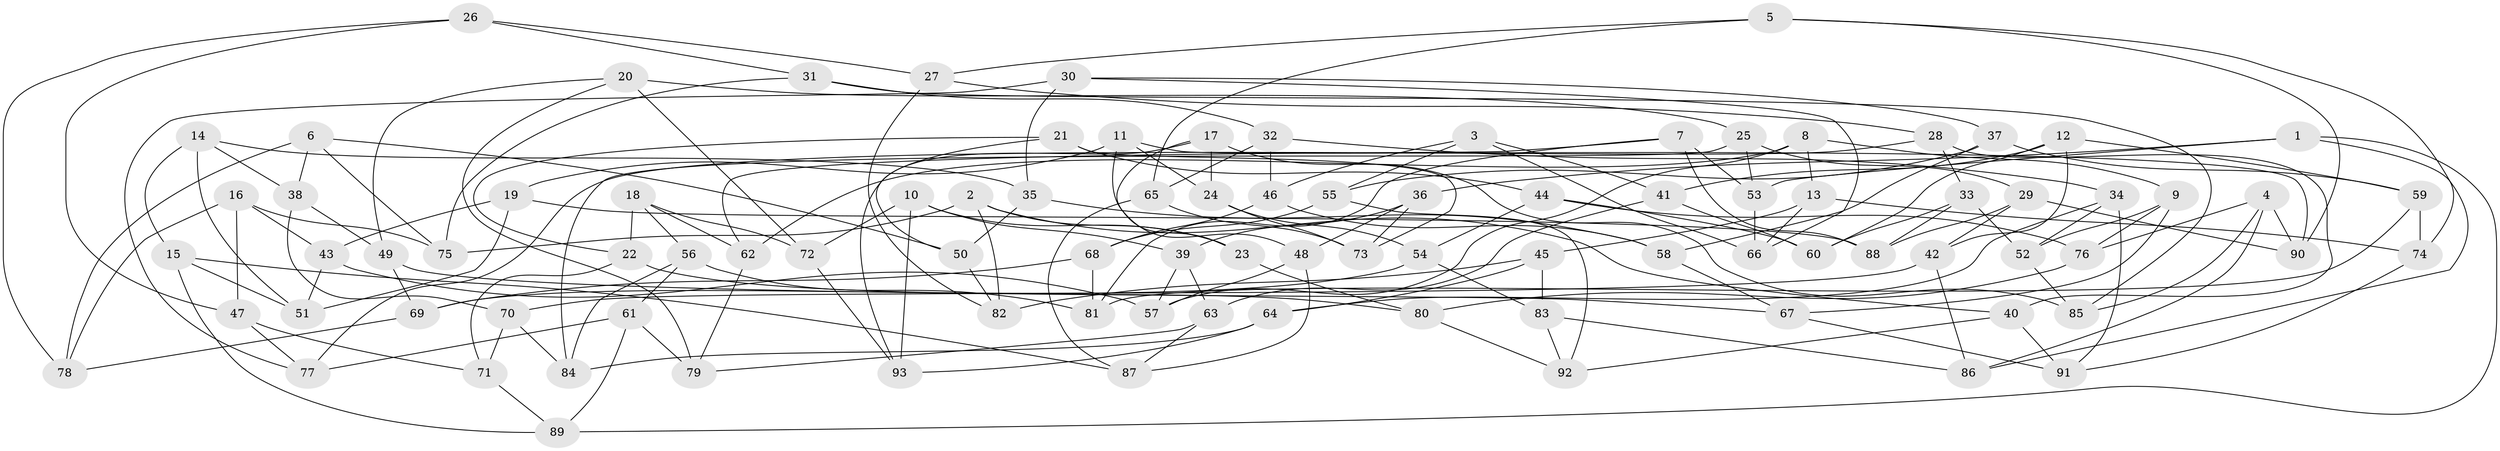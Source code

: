 // coarse degree distribution, {6: 0.5789473684210527, 4: 0.3508771929824561, 5: 0.05263157894736842, 3: 0.017543859649122806}
// Generated by graph-tools (version 1.1) at 2025/42/03/06/25 10:42:16]
// undirected, 93 vertices, 186 edges
graph export_dot {
graph [start="1"]
  node [color=gray90,style=filled];
  1;
  2;
  3;
  4;
  5;
  6;
  7;
  8;
  9;
  10;
  11;
  12;
  13;
  14;
  15;
  16;
  17;
  18;
  19;
  20;
  21;
  22;
  23;
  24;
  25;
  26;
  27;
  28;
  29;
  30;
  31;
  32;
  33;
  34;
  35;
  36;
  37;
  38;
  39;
  40;
  41;
  42;
  43;
  44;
  45;
  46;
  47;
  48;
  49;
  50;
  51;
  52;
  53;
  54;
  55;
  56;
  57;
  58;
  59;
  60;
  61;
  62;
  63;
  64;
  65;
  66;
  67;
  68;
  69;
  70;
  71;
  72;
  73;
  74;
  75;
  76;
  77;
  78;
  79;
  80;
  81;
  82;
  83;
  84;
  85;
  86;
  87;
  88;
  89;
  90;
  91;
  92;
  93;
  1 -- 36;
  1 -- 89;
  1 -- 86;
  1 -- 53;
  2 -- 82;
  2 -- 75;
  2 -- 23;
  2 -- 40;
  3 -- 55;
  3 -- 66;
  3 -- 46;
  3 -- 41;
  4 -- 85;
  4 -- 86;
  4 -- 90;
  4 -- 76;
  5 -- 90;
  5 -- 74;
  5 -- 27;
  5 -- 65;
  6 -- 38;
  6 -- 75;
  6 -- 50;
  6 -- 78;
  7 -- 81;
  7 -- 62;
  7 -- 53;
  7 -- 88;
  8 -- 13;
  8 -- 57;
  8 -- 9;
  8 -- 62;
  9 -- 76;
  9 -- 52;
  9 -- 67;
  10 -- 93;
  10 -- 23;
  10 -- 39;
  10 -- 72;
  11 -- 90;
  11 -- 48;
  11 -- 19;
  11 -- 24;
  12 -- 59;
  12 -- 42;
  12 -- 60;
  12 -- 41;
  13 -- 45;
  13 -- 74;
  13 -- 66;
  14 -- 38;
  14 -- 15;
  14 -- 35;
  14 -- 51;
  15 -- 51;
  15 -- 87;
  15 -- 89;
  16 -- 75;
  16 -- 43;
  16 -- 47;
  16 -- 78;
  17 -- 93;
  17 -- 23;
  17 -- 85;
  17 -- 24;
  18 -- 72;
  18 -- 56;
  18 -- 22;
  18 -- 62;
  19 -- 43;
  19 -- 51;
  19 -- 88;
  20 -- 72;
  20 -- 25;
  20 -- 79;
  20 -- 49;
  21 -- 44;
  21 -- 73;
  21 -- 50;
  21 -- 22;
  22 -- 71;
  22 -- 80;
  23 -- 80;
  24 -- 73;
  24 -- 54;
  25 -- 84;
  25 -- 53;
  25 -- 29;
  26 -- 47;
  26 -- 27;
  26 -- 78;
  26 -- 31;
  27 -- 82;
  27 -- 28;
  28 -- 40;
  28 -- 77;
  28 -- 33;
  29 -- 90;
  29 -- 42;
  29 -- 88;
  30 -- 77;
  30 -- 66;
  30 -- 37;
  30 -- 35;
  31 -- 85;
  31 -- 75;
  31 -- 32;
  32 -- 34;
  32 -- 46;
  32 -- 65;
  33 -- 88;
  33 -- 52;
  33 -- 60;
  34 -- 64;
  34 -- 91;
  34 -- 52;
  35 -- 58;
  35 -- 50;
  36 -- 73;
  36 -- 39;
  36 -- 48;
  37 -- 55;
  37 -- 59;
  37 -- 58;
  38 -- 49;
  38 -- 70;
  39 -- 57;
  39 -- 63;
  40 -- 92;
  40 -- 91;
  41 -- 63;
  41 -- 60;
  42 -- 70;
  42 -- 86;
  43 -- 57;
  43 -- 51;
  44 -- 76;
  44 -- 54;
  44 -- 60;
  45 -- 83;
  45 -- 64;
  45 -- 82;
  46 -- 68;
  46 -- 58;
  47 -- 71;
  47 -- 77;
  48 -- 87;
  48 -- 57;
  49 -- 69;
  49 -- 67;
  50 -- 82;
  52 -- 85;
  53 -- 66;
  54 -- 69;
  54 -- 83;
  55 -- 68;
  55 -- 92;
  56 -- 84;
  56 -- 61;
  56 -- 81;
  58 -- 67;
  59 -- 81;
  59 -- 74;
  61 -- 77;
  61 -- 89;
  61 -- 79;
  62 -- 79;
  63 -- 79;
  63 -- 87;
  64 -- 84;
  64 -- 93;
  65 -- 87;
  65 -- 73;
  67 -- 91;
  68 -- 69;
  68 -- 81;
  69 -- 78;
  70 -- 84;
  70 -- 71;
  71 -- 89;
  72 -- 93;
  74 -- 91;
  76 -- 80;
  80 -- 92;
  83 -- 86;
  83 -- 92;
}
